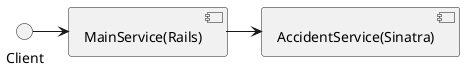 @startuml

component "MainService(Rails)" as main
component "AccidentService(Sinatra)" as accident

Client -> main
main -> accident

@enduml